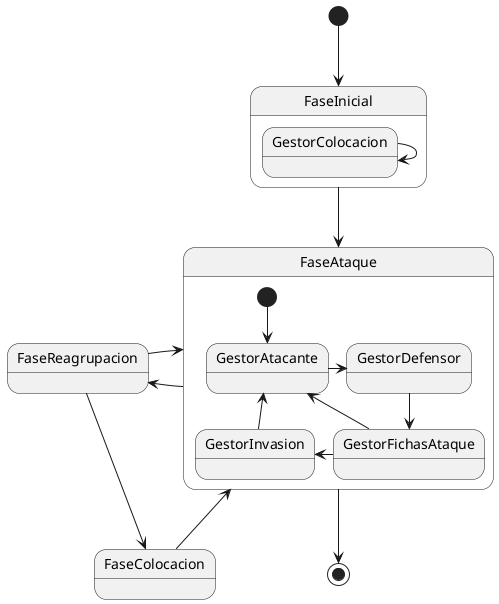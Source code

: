 @startuml
skinparam monochrome true
skinparam style strictuml
skinparam classAttributeIconSize 0

state FaseInicial{
    GestorColocacion -> GestorColocacion
}
state FaseAtaque {

    [*] --> GestorAtacante

    GestorAtacante -> GestorDefensor

    GestorDefensor --> GestorFichasAtaque

    GestorFichasAtaque -> GestorAtacante

    GestorFichasAtaque -l> GestorInvasion

    GestorInvasion -u> GestorAtacante


}
state FaseReagrupacion {
}
state FaseColocacion {
}


[*] --> FaseInicial
FaseInicial --> FaseAtaque

FaseAtaque ->FaseReagrupacion
FaseReagrupacion -> FaseAtaque

FaseReagrupacion --> FaseColocacion
FaseColocacion -> FaseAtaque


FaseAtaque --> [*]
@enduml